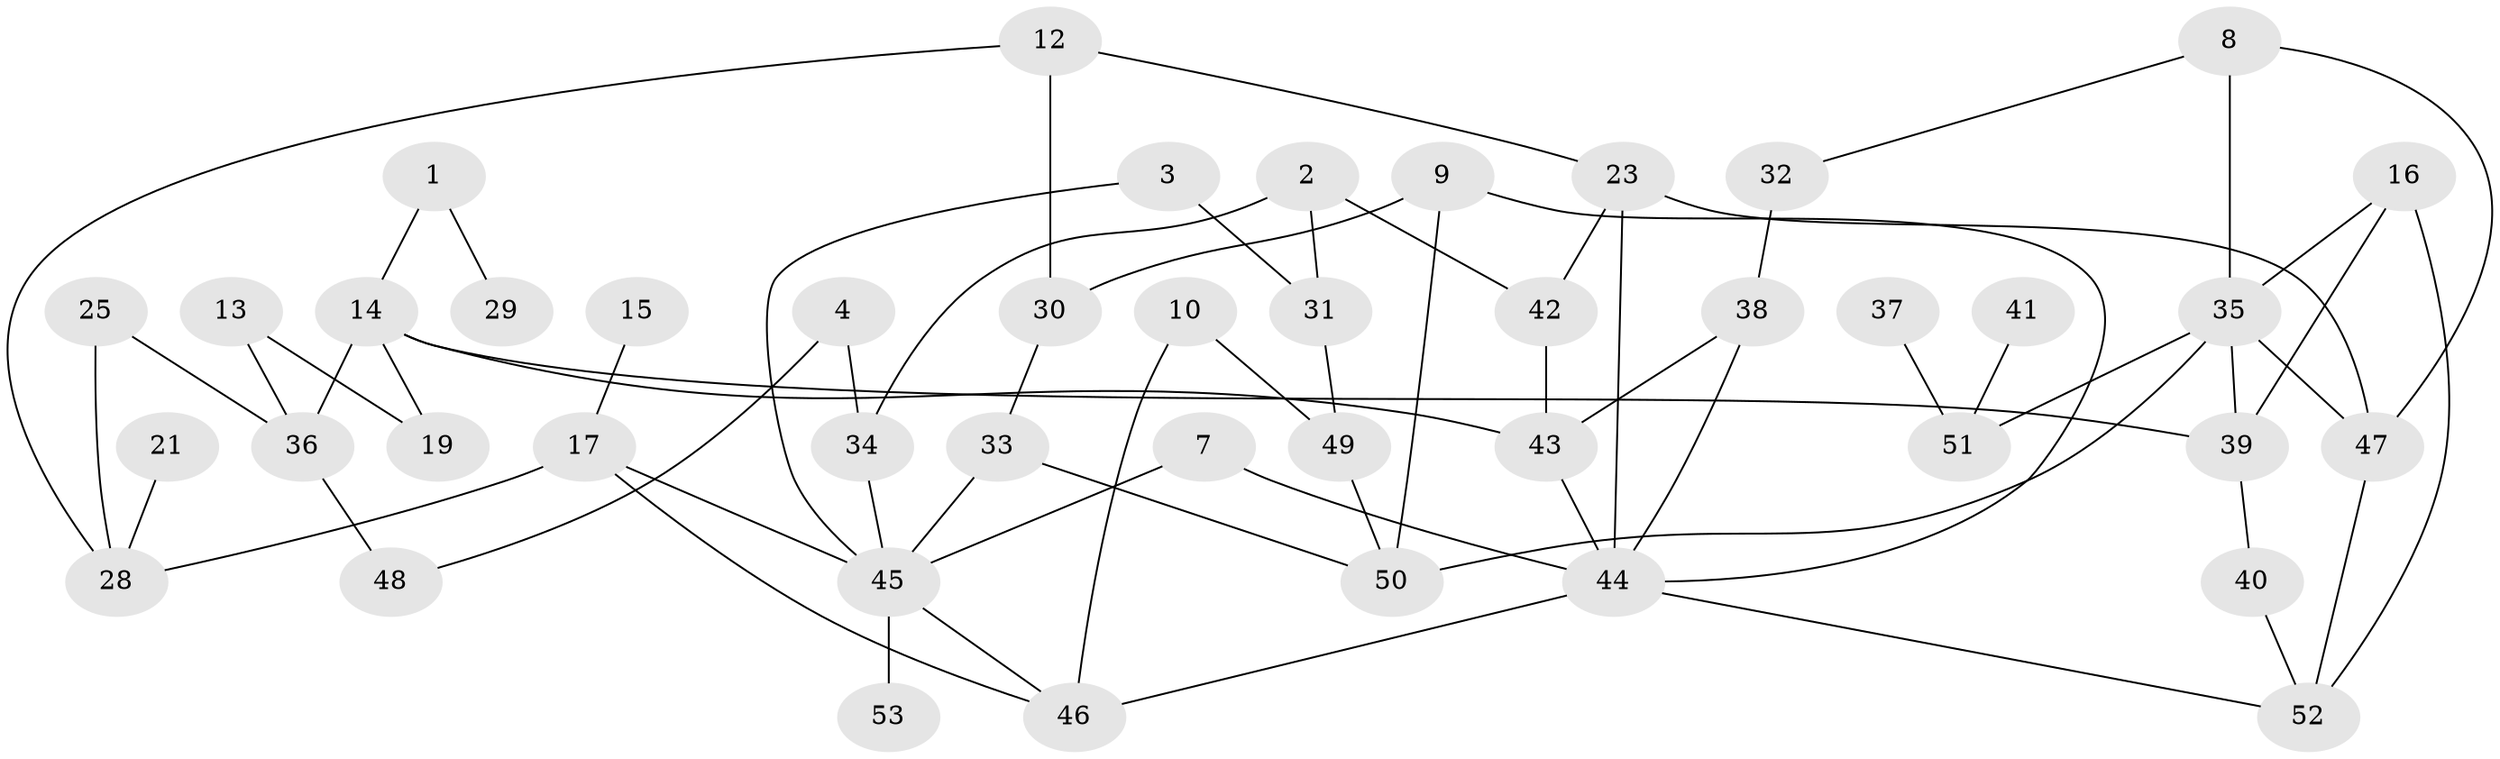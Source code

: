 // original degree distribution, {3: 0.21904761904761905, 2: 0.2761904761904762, 4: 0.1619047619047619, 5: 0.0380952380952381, 1: 0.21904761904761905, 0: 0.0761904761904762, 6: 0.009523809523809525}
// Generated by graph-tools (version 1.1) at 2025/49/03/09/25 03:49:08]
// undirected, 44 vertices, 66 edges
graph export_dot {
graph [start="1"]
  node [color=gray90,style=filled];
  1;
  2;
  3;
  4;
  7;
  8;
  9;
  10;
  12;
  13;
  14;
  15;
  16;
  17;
  19;
  21;
  23;
  25;
  28;
  29;
  30;
  31;
  32;
  33;
  34;
  35;
  36;
  37;
  38;
  39;
  40;
  41;
  42;
  43;
  44;
  45;
  46;
  47;
  48;
  49;
  50;
  51;
  52;
  53;
  1 -- 14 [weight=1.0];
  1 -- 29 [weight=1.0];
  2 -- 31 [weight=1.0];
  2 -- 34 [weight=1.0];
  2 -- 42 [weight=1.0];
  3 -- 31 [weight=1.0];
  3 -- 45 [weight=1.0];
  4 -- 34 [weight=1.0];
  4 -- 48 [weight=1.0];
  7 -- 44 [weight=1.0];
  7 -- 45 [weight=1.0];
  8 -- 32 [weight=1.0];
  8 -- 35 [weight=1.0];
  8 -- 47 [weight=1.0];
  9 -- 30 [weight=1.0];
  9 -- 44 [weight=1.0];
  9 -- 50 [weight=2.0];
  10 -- 46 [weight=1.0];
  10 -- 49 [weight=1.0];
  12 -- 23 [weight=1.0];
  12 -- 28 [weight=1.0];
  12 -- 30 [weight=1.0];
  13 -- 19 [weight=1.0];
  13 -- 36 [weight=1.0];
  14 -- 19 [weight=1.0];
  14 -- 36 [weight=1.0];
  14 -- 39 [weight=1.0];
  14 -- 43 [weight=1.0];
  15 -- 17 [weight=1.0];
  16 -- 35 [weight=1.0];
  16 -- 39 [weight=1.0];
  16 -- 52 [weight=1.0];
  17 -- 28 [weight=1.0];
  17 -- 45 [weight=1.0];
  17 -- 46 [weight=1.0];
  21 -- 28 [weight=1.0];
  23 -- 42 [weight=1.0];
  23 -- 44 [weight=1.0];
  23 -- 47 [weight=1.0];
  25 -- 28 [weight=1.0];
  25 -- 36 [weight=1.0];
  30 -- 33 [weight=1.0];
  31 -- 49 [weight=1.0];
  32 -- 38 [weight=1.0];
  33 -- 45 [weight=1.0];
  33 -- 50 [weight=1.0];
  34 -- 45 [weight=1.0];
  35 -- 39 [weight=1.0];
  35 -- 47 [weight=1.0];
  35 -- 50 [weight=1.0];
  35 -- 51 [weight=1.0];
  36 -- 48 [weight=1.0];
  37 -- 51 [weight=1.0];
  38 -- 43 [weight=1.0];
  38 -- 44 [weight=1.0];
  39 -- 40 [weight=1.0];
  40 -- 52 [weight=1.0];
  41 -- 51 [weight=1.0];
  42 -- 43 [weight=1.0];
  43 -- 44 [weight=2.0];
  44 -- 46 [weight=1.0];
  44 -- 52 [weight=1.0];
  45 -- 46 [weight=1.0];
  45 -- 53 [weight=1.0];
  47 -- 52 [weight=1.0];
  49 -- 50 [weight=2.0];
}
